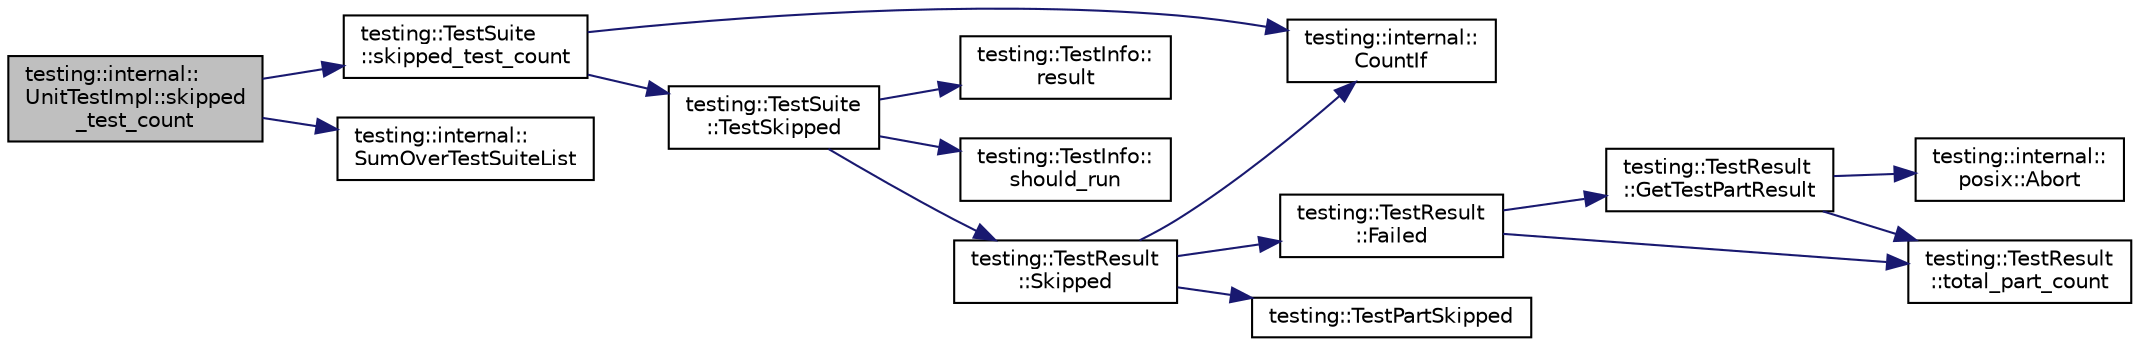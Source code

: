 digraph "testing::internal::UnitTestImpl::skipped_test_count"
{
 // LATEX_PDF_SIZE
  bgcolor="transparent";
  edge [fontname="Helvetica",fontsize="10",labelfontname="Helvetica",labelfontsize="10"];
  node [fontname="Helvetica",fontsize="10",shape=record];
  rankdir="LR";
  Node1 [label="testing::internal::\lUnitTestImpl::skipped\l_test_count",height=0.2,width=0.4,color="black", fillcolor="grey75", style="filled", fontcolor="black",tooltip=" "];
  Node1 -> Node2 [color="midnightblue",fontsize="10",style="solid",fontname="Helvetica"];
  Node2 [label="testing::TestSuite\l::skipped_test_count",height=0.2,width=0.4,color="black",URL="$classtesting_1_1TestSuite.html#ae48c72ff92fa1c555e3b577f8661285c",tooltip=" "];
  Node2 -> Node3 [color="midnightblue",fontsize="10",style="solid",fontname="Helvetica"];
  Node3 [label="testing::internal::\lCountIf",height=0.2,width=0.4,color="black",URL="$namespacetesting_1_1internal.html#a1e77a774d910346eff11a86d8df783a5",tooltip=" "];
  Node2 -> Node4 [color="midnightblue",fontsize="10",style="solid",fontname="Helvetica"];
  Node4 [label="testing::TestSuite\l::TestSkipped",height=0.2,width=0.4,color="black",URL="$classtesting_1_1TestSuite.html#a0e162a1f49f40049a5b16fe989dc75e7",tooltip=" "];
  Node4 -> Node5 [color="midnightblue",fontsize="10",style="solid",fontname="Helvetica"];
  Node5 [label="testing::TestInfo::\lresult",height=0.2,width=0.4,color="black",URL="$classtesting_1_1TestInfo.html#aee8cb884c95cd446129aba936b4159e0",tooltip=" "];
  Node4 -> Node6 [color="midnightblue",fontsize="10",style="solid",fontname="Helvetica"];
  Node6 [label="testing::TestInfo::\lshould_run",height=0.2,width=0.4,color="black",URL="$classtesting_1_1TestInfo.html#a866e33b5bc5ab2a6e5375fc7d3af0f96",tooltip=" "];
  Node4 -> Node7 [color="midnightblue",fontsize="10",style="solid",fontname="Helvetica"];
  Node7 [label="testing::TestResult\l::Skipped",height=0.2,width=0.4,color="black",URL="$classtesting_1_1TestResult.html#a4c9e954e0f8c1386206f2e6208c45244",tooltip=" "];
  Node7 -> Node3 [color="midnightblue",fontsize="10",style="solid",fontname="Helvetica"];
  Node7 -> Node8 [color="midnightblue",fontsize="10",style="solid",fontname="Helvetica"];
  Node8 [label="testing::TestResult\l::Failed",height=0.2,width=0.4,color="black",URL="$classtesting_1_1TestResult.html#afacc37e8b43c8574e4101bc61723c769",tooltip=" "];
  Node8 -> Node9 [color="midnightblue",fontsize="10",style="solid",fontname="Helvetica"];
  Node9 [label="testing::TestResult\l::GetTestPartResult",height=0.2,width=0.4,color="black",URL="$classtesting_1_1TestResult.html#a765c1e734ac08115757b343d57226bba",tooltip=" "];
  Node9 -> Node10 [color="midnightblue",fontsize="10",style="solid",fontname="Helvetica"];
  Node10 [label="testing::internal::\lposix::Abort",height=0.2,width=0.4,color="black",URL="$namespacetesting_1_1internal_1_1posix.html#a69b8278c59359dd6a6f941b4643db9fb",tooltip=" "];
  Node9 -> Node11 [color="midnightblue",fontsize="10",style="solid",fontname="Helvetica"];
  Node11 [label="testing::TestResult\l::total_part_count",height=0.2,width=0.4,color="black",URL="$classtesting_1_1TestResult.html#a6174aa4019dcda7c34d776b5741c9032",tooltip=" "];
  Node8 -> Node11 [color="midnightblue",fontsize="10",style="solid",fontname="Helvetica"];
  Node7 -> Node12 [color="midnightblue",fontsize="10",style="solid",fontname="Helvetica"];
  Node12 [label="testing::TestPartSkipped",height=0.2,width=0.4,color="black",URL="$namespacetesting.html#a1d38fc0d565b0302b8cbdb7658e21ef6",tooltip=" "];
  Node1 -> Node13 [color="midnightblue",fontsize="10",style="solid",fontname="Helvetica"];
  Node13 [label="testing::internal::\lSumOverTestSuiteList",height=0.2,width=0.4,color="black",URL="$namespacetesting_1_1internal.html#a9ba01fa896ccd7339cbe7d3c76ac22e3",tooltip=" "];
}
